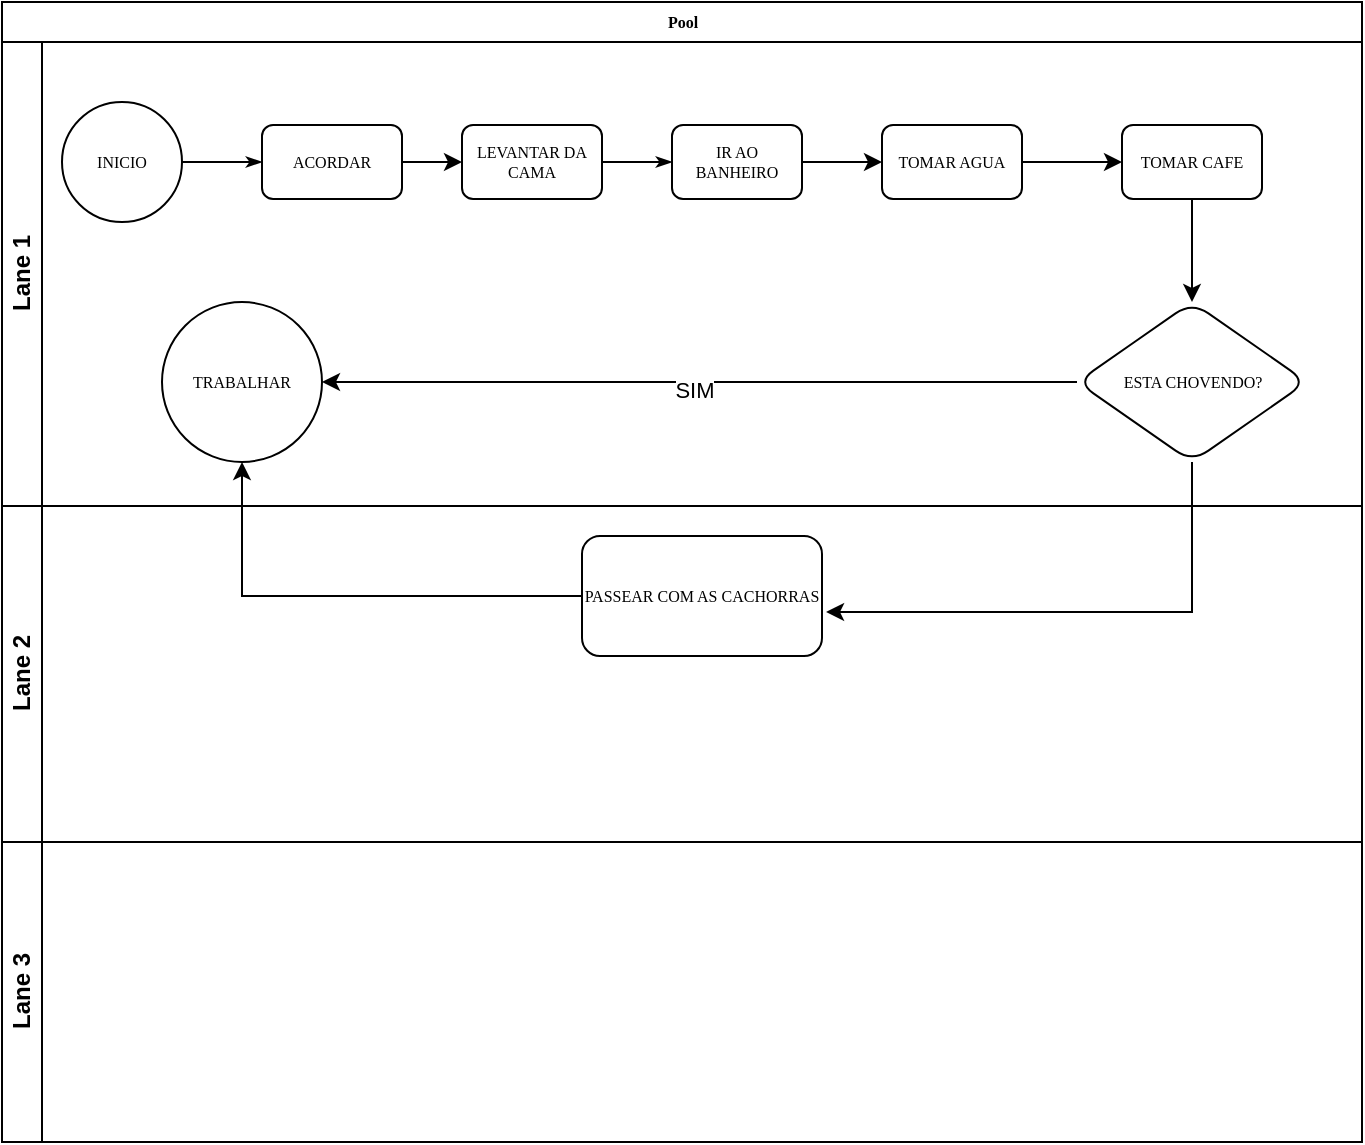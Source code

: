 <mxfile version="24.7.8">
  <diagram name="Page-1" id="c7488fd3-1785-93aa-aadb-54a6760d102a">
    <mxGraphModel dx="1434" dy="780" grid="1" gridSize="10" guides="1" tooltips="1" connect="1" arrows="1" fold="1" page="1" pageScale="1" pageWidth="1100" pageHeight="850" background="none" math="0" shadow="0">
      <root>
        <mxCell id="0" />
        <mxCell id="1" parent="0" />
        <mxCell id="2b4e8129b02d487f-1" value="Pool" style="swimlane;html=1;childLayout=stackLayout;horizontal=1;startSize=20;horizontalStack=0;rounded=0;shadow=0;labelBackgroundColor=none;strokeWidth=1;fontFamily=Verdana;fontSize=8;align=center;" parent="1" vertex="1">
          <mxGeometry x="180" y="70" width="680" height="570" as="geometry" />
        </mxCell>
        <mxCell id="2b4e8129b02d487f-2" value="Lane 1" style="swimlane;html=1;startSize=20;horizontal=0;" parent="2b4e8129b02d487f-1" vertex="1">
          <mxGeometry y="20" width="680" height="232" as="geometry" />
        </mxCell>
        <mxCell id="2b4e8129b02d487f-18" style="edgeStyle=orthogonalEdgeStyle;rounded=0;html=1;labelBackgroundColor=none;startArrow=none;startFill=0;startSize=5;endArrow=classicThin;endFill=1;endSize=5;jettySize=auto;orthogonalLoop=1;strokeWidth=1;fontFamily=Verdana;fontSize=8" parent="2b4e8129b02d487f-2" source="2b4e8129b02d487f-5" target="2b4e8129b02d487f-6" edge="1">
          <mxGeometry relative="1" as="geometry" />
        </mxCell>
        <mxCell id="2b4e8129b02d487f-5" value="INICIO" style="ellipse;whiteSpace=wrap;html=1;rounded=0;shadow=0;labelBackgroundColor=none;strokeWidth=1;fontFamily=Verdana;fontSize=8;align=center;" parent="2b4e8129b02d487f-2" vertex="1">
          <mxGeometry x="30" y="30" width="60" height="60" as="geometry" />
        </mxCell>
        <mxCell id="IzWUjsBQfMMIA0icVlRh-1" style="edgeStyle=orthogonalEdgeStyle;rounded=0;orthogonalLoop=1;jettySize=auto;html=1;entryX=0;entryY=0.5;entryDx=0;entryDy=0;" edge="1" parent="2b4e8129b02d487f-2" source="2b4e8129b02d487f-6" target="2b4e8129b02d487f-7">
          <mxGeometry relative="1" as="geometry" />
        </mxCell>
        <mxCell id="2b4e8129b02d487f-6" value="ACORDAR" style="rounded=1;whiteSpace=wrap;html=1;shadow=0;labelBackgroundColor=none;strokeWidth=1;fontFamily=Verdana;fontSize=8;align=center;" parent="2b4e8129b02d487f-2" vertex="1">
          <mxGeometry x="130" y="41.5" width="70" height="37" as="geometry" />
        </mxCell>
        <mxCell id="2b4e8129b02d487f-20" style="edgeStyle=orthogonalEdgeStyle;rounded=0;html=1;labelBackgroundColor=none;startArrow=none;startFill=0;startSize=5;endArrow=classicThin;endFill=1;endSize=5;jettySize=auto;orthogonalLoop=1;strokeWidth=1;fontFamily=Verdana;fontSize=8;entryX=0;entryY=0.5;entryDx=0;entryDy=0;" parent="2b4e8129b02d487f-2" source="2b4e8129b02d487f-7" target="2b4e8129b02d487f-9" edge="1">
          <mxGeometry relative="1" as="geometry">
            <mxPoint x="330" y="75" as="targetPoint" />
          </mxGeometry>
        </mxCell>
        <mxCell id="2b4e8129b02d487f-7" value="LEVANTAR DA CAMA" style="rounded=1;whiteSpace=wrap;html=1;shadow=0;labelBackgroundColor=none;strokeWidth=1;fontFamily=Verdana;fontSize=8;align=center;" parent="2b4e8129b02d487f-2" vertex="1">
          <mxGeometry x="230" y="41.5" width="70" height="37" as="geometry" />
        </mxCell>
        <mxCell id="IzWUjsBQfMMIA0icVlRh-4" style="edgeStyle=orthogonalEdgeStyle;rounded=0;orthogonalLoop=1;jettySize=auto;html=1;entryX=0;entryY=0.5;entryDx=0;entryDy=0;" edge="1" parent="2b4e8129b02d487f-2" source="2b4e8129b02d487f-9" target="IzWUjsBQfMMIA0icVlRh-3">
          <mxGeometry relative="1" as="geometry" />
        </mxCell>
        <mxCell id="2b4e8129b02d487f-9" value="IR AO BANHEIRO" style="rounded=1;whiteSpace=wrap;html=1;shadow=0;labelBackgroundColor=none;strokeWidth=1;fontFamily=Verdana;fontSize=8;align=center;" parent="2b4e8129b02d487f-2" vertex="1">
          <mxGeometry x="335" y="41.5" width="65" height="37" as="geometry" />
        </mxCell>
        <mxCell id="IzWUjsBQfMMIA0icVlRh-7" style="edgeStyle=orthogonalEdgeStyle;rounded=0;orthogonalLoop=1;jettySize=auto;html=1;entryX=0;entryY=0.5;entryDx=0;entryDy=0;" edge="1" parent="2b4e8129b02d487f-2" source="IzWUjsBQfMMIA0icVlRh-3" target="2b4e8129b02d487f-12">
          <mxGeometry relative="1" as="geometry" />
        </mxCell>
        <mxCell id="IzWUjsBQfMMIA0icVlRh-3" value="TOMAR AGUA" style="rounded=1;whiteSpace=wrap;html=1;shadow=0;labelBackgroundColor=none;strokeWidth=1;fontFamily=Verdana;fontSize=8;align=center;" vertex="1" parent="2b4e8129b02d487f-2">
          <mxGeometry x="440" y="41.5" width="70" height="37" as="geometry" />
        </mxCell>
        <mxCell id="IzWUjsBQfMMIA0icVlRh-9" value="" style="edgeStyle=orthogonalEdgeStyle;rounded=0;orthogonalLoop=1;jettySize=auto;html=1;" edge="1" parent="2b4e8129b02d487f-2" source="2b4e8129b02d487f-12" target="IzWUjsBQfMMIA0icVlRh-8">
          <mxGeometry relative="1" as="geometry" />
        </mxCell>
        <mxCell id="2b4e8129b02d487f-12" value="TOMAR CAFE" style="rounded=1;whiteSpace=wrap;html=1;shadow=0;labelBackgroundColor=none;strokeWidth=1;fontFamily=Verdana;fontSize=8;align=center;" parent="2b4e8129b02d487f-2" vertex="1">
          <mxGeometry x="560" y="41.5" width="70" height="37" as="geometry" />
        </mxCell>
        <mxCell id="IzWUjsBQfMMIA0icVlRh-8" value="ESTA CHOVENDO?" style="rhombus;whiteSpace=wrap;html=1;fontSize=8;fontFamily=Verdana;rounded=1;shadow=0;labelBackgroundColor=none;strokeWidth=1;" vertex="1" parent="2b4e8129b02d487f-2">
          <mxGeometry x="537.5" y="130" width="115" height="80" as="geometry" />
        </mxCell>
        <mxCell id="IzWUjsBQfMMIA0icVlRh-11" value="" style="edgeStyle=orthogonalEdgeStyle;rounded=0;orthogonalLoop=1;jettySize=auto;html=1;entryX=1;entryY=0.5;entryDx=0;entryDy=0;" edge="1" parent="2b4e8129b02d487f-2" source="IzWUjsBQfMMIA0icVlRh-8" target="IzWUjsBQfMMIA0icVlRh-20">
          <mxGeometry relative="1" as="geometry">
            <mxPoint x="380" y="190" as="targetPoint" />
          </mxGeometry>
        </mxCell>
        <mxCell id="IzWUjsBQfMMIA0icVlRh-14" value="SIM" style="edgeLabel;html=1;align=center;verticalAlign=middle;resizable=0;points=[];" vertex="1" connectable="0" parent="IzWUjsBQfMMIA0icVlRh-11">
          <mxGeometry x="0.018" y="4" relative="1" as="geometry">
            <mxPoint as="offset" />
          </mxGeometry>
        </mxCell>
        <mxCell id="IzWUjsBQfMMIA0icVlRh-20" value="TRABALHAR" style="ellipse;whiteSpace=wrap;html=1;fontSize=8;fontFamily=Verdana;rounded=1;shadow=0;labelBackgroundColor=none;strokeWidth=1;" vertex="1" parent="2b4e8129b02d487f-2">
          <mxGeometry x="80" y="130" width="80" height="80" as="geometry" />
        </mxCell>
        <mxCell id="2b4e8129b02d487f-3" value="Lane 2" style="swimlane;html=1;startSize=20;horizontal=0;" parent="2b4e8129b02d487f-1" vertex="1">
          <mxGeometry y="252" width="680" height="168" as="geometry" />
        </mxCell>
        <mxCell id="IzWUjsBQfMMIA0icVlRh-12" value="PASSEAR COM AS CACHORRAS" style="whiteSpace=wrap;html=1;fontSize=8;fontFamily=Verdana;rounded=1;shadow=0;labelBackgroundColor=none;strokeWidth=1;" vertex="1" parent="2b4e8129b02d487f-3">
          <mxGeometry x="290" y="15" width="120" height="60" as="geometry" />
        </mxCell>
        <mxCell id="2b4e8129b02d487f-4" value="Lane 3" style="swimlane;html=1;startSize=20;horizontal=0;" parent="2b4e8129b02d487f-1" vertex="1">
          <mxGeometry y="420" width="680" height="150" as="geometry" />
        </mxCell>
        <mxCell id="IzWUjsBQfMMIA0icVlRh-21" value="" style="edgeStyle=orthogonalEdgeStyle;rounded=0;orthogonalLoop=1;jettySize=auto;html=1;" edge="1" parent="2b4e8129b02d487f-1" source="IzWUjsBQfMMIA0icVlRh-12" target="IzWUjsBQfMMIA0icVlRh-20">
          <mxGeometry relative="1" as="geometry" />
        </mxCell>
        <mxCell id="IzWUjsBQfMMIA0icVlRh-22" style="edgeStyle=orthogonalEdgeStyle;rounded=0;orthogonalLoop=1;jettySize=auto;html=1;entryX=1.017;entryY=0.633;entryDx=0;entryDy=0;entryPerimeter=0;" edge="1" parent="2b4e8129b02d487f-1" source="IzWUjsBQfMMIA0icVlRh-8" target="IzWUjsBQfMMIA0icVlRh-12">
          <mxGeometry relative="1" as="geometry">
            <Array as="points">
              <mxPoint x="595" y="305" />
              <mxPoint x="522" y="305" />
            </Array>
          </mxGeometry>
        </mxCell>
      </root>
    </mxGraphModel>
  </diagram>
</mxfile>
